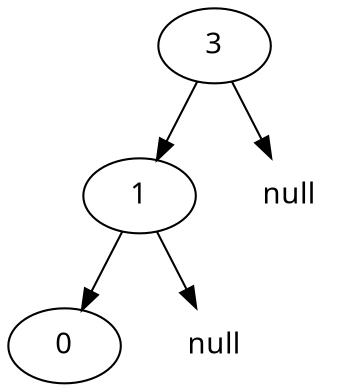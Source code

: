 digraph arbre {
    node [fontname="Courrier"];
    0 [label="0"];
    1 [label="1"];
    //2 [label="2"];
    3 [label="3"];
    //4 [label="4"];
    //5 [label="5"];
    //6 [label="6"];

    null01 [label="null" shape="plaintext"];
    //null02 [label="null" shape="plaintext"];
    null04 [label="null" shape="plaintext"];

    3 -> 1;
    3 -> null01;
    //3 -> 1;

    //1 -> 2;
    1 -> 0;

    1 -> null04;

    //5 -> 6;
    //5 -> 4;
    //5 -> null03;
    //5 -> null04;
}

